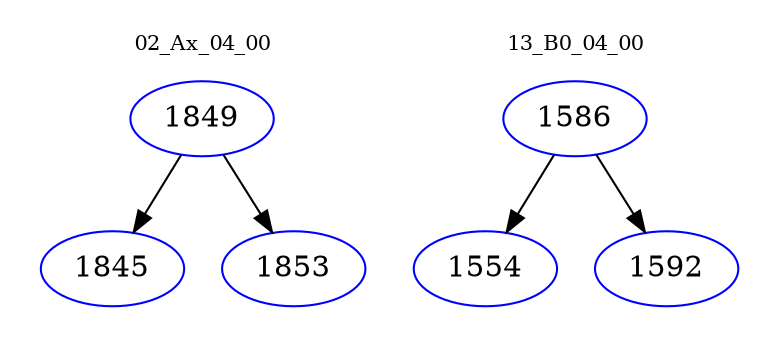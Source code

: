 digraph{
subgraph cluster_0 {
color = white
label = "02_Ax_04_00";
fontsize=10;
T0_1849 [label="1849", color="blue"]
T0_1849 -> T0_1845 [color="black"]
T0_1845 [label="1845", color="blue"]
T0_1849 -> T0_1853 [color="black"]
T0_1853 [label="1853", color="blue"]
}
subgraph cluster_1 {
color = white
label = "13_B0_04_00";
fontsize=10;
T1_1586 [label="1586", color="blue"]
T1_1586 -> T1_1554 [color="black"]
T1_1554 [label="1554", color="blue"]
T1_1586 -> T1_1592 [color="black"]
T1_1592 [label="1592", color="blue"]
}
}
